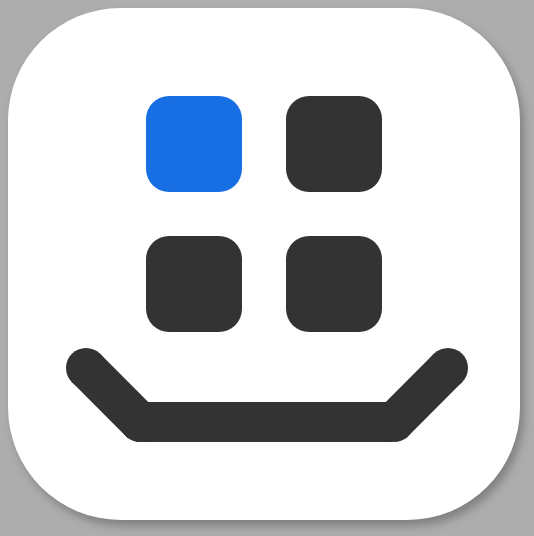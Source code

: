 <mxfile version="24.7.8">
  <diagram name="第 1 页" id="CJmL5hez0mPC_b1CsMEp">
    <mxGraphModel dx="1084" dy="814" grid="1" gridSize="8" guides="1" tooltips="1" connect="1" arrows="1" fold="1" page="1" pageScale="1" pageWidth="1600" pageHeight="900" background="#ADADAD" math="0" shadow="0">
      <root>
        <mxCell id="0" />
        <mxCell id="1" parent="0" />
        <mxCell id="tGFiMFnjKaar0Ib01qEg-76" value="" style="whiteSpace=wrap;html=1;aspect=fixed;rounded=1;fillColor=default;movable=1;resizable=1;rotatable=1;deletable=1;editable=1;locked=0;connectable=1;strokeColor=none;gradientColor=none;gradientDirection=east;arcSize=22;glass=0;shadow=1;" parent="1" vertex="1">
          <mxGeometry x="32" y="32" width="256" height="256" as="geometry" />
        </mxCell>
        <mxCell id="tGFiMFnjKaar0Ib01qEg-85" value="" style="whiteSpace=wrap;html=1;aspect=fixed;rounded=1;fillStyle=auto;gradientColor=none;fillColor=#186fe3;strokeColor=none;arcSize=24;" parent="1" vertex="1">
          <mxGeometry x="101" y="76" width="48" height="48" as="geometry" />
        </mxCell>
        <mxCell id="tGFiMFnjKaar0Ib01qEg-86" value="" style="whiteSpace=wrap;html=1;aspect=fixed;rounded=1;fillStyle=auto;gradientColor=none;fillColor=#333333;strokeColor=none;arcSize=24;" parent="1" vertex="1">
          <mxGeometry x="171" y="76" width="48" height="48" as="geometry" />
        </mxCell>
        <mxCell id="tGFiMFnjKaar0Ib01qEg-87" value="" style="whiteSpace=wrap;html=1;aspect=fixed;rounded=1;fillStyle=auto;gradientColor=none;fillColor=#333333;strokeColor=none;arcSize=24;" parent="1" vertex="1">
          <mxGeometry x="101" y="146" width="48" height="48" as="geometry" />
        </mxCell>
        <mxCell id="tGFiMFnjKaar0Ib01qEg-88" value="" style="whiteSpace=wrap;html=1;aspect=fixed;rounded=1;fillStyle=auto;gradientColor=none;fillColor=#333333;strokeColor=none;arcSize=24;" parent="1" vertex="1">
          <mxGeometry x="171" y="146" width="48" height="48" as="geometry" />
        </mxCell>
        <mxCell id="tGFiMFnjKaar0Ib01qEg-101" value="" style="group" parent="1" vertex="1" connectable="0">
          <mxGeometry x="61" y="202" width="201" height="47" as="geometry" />
        </mxCell>
        <mxCell id="tGFiMFnjKaar0Ib01qEg-78" value="" style="rounded=0;whiteSpace=wrap;html=1;fillColor=#333333;strokeColor=none;" parent="tGFiMFnjKaar0Ib01qEg-101" vertex="1">
          <mxGeometry x="35" y="27" width="128" height="20" as="geometry" />
        </mxCell>
        <mxCell id="tGFiMFnjKaar0Ib01qEg-94" value="" style="ellipse;whiteSpace=wrap;html=1;aspect=fixed;fillColor=#333333;strokeColor=none;" parent="tGFiMFnjKaar0Ib01qEg-101" vertex="1">
          <mxGeometry x="154" y="27" width="20" height="20" as="geometry" />
        </mxCell>
        <mxCell id="tGFiMFnjKaar0Ib01qEg-95" value="" style="rounded=0;whiteSpace=wrap;html=1;rotation=45;flipH=0;flipV=1;fillColor=#333333;strokeColor=none;" parent="tGFiMFnjKaar0Ib01qEg-101" vertex="1">
          <mxGeometry x="167" y="4" width="20" height="40" as="geometry" />
        </mxCell>
        <mxCell id="tGFiMFnjKaar0Ib01qEg-96" value="" style="ellipse;whiteSpace=wrap;html=1;aspect=fixed;fillColor=#333333;strokeColor=none;" parent="tGFiMFnjKaar0Ib01qEg-101" vertex="1">
          <mxGeometry x="181" width="20" height="20" as="geometry" />
        </mxCell>
        <mxCell id="tGFiMFnjKaar0Ib01qEg-100" value="" style="group;direction=south;flipH=1;" parent="tGFiMFnjKaar0Ib01qEg-101" vertex="1" connectable="0">
          <mxGeometry width="47" height="47" as="geometry" />
        </mxCell>
        <mxCell id="tGFiMFnjKaar0Ib01qEg-97" value="" style="ellipse;whiteSpace=wrap;html=1;aspect=fixed;fillColor=#333333;strokeColor=none;" parent="tGFiMFnjKaar0Ib01qEg-100" vertex="1">
          <mxGeometry x="27" y="27" width="20" height="20" as="geometry" />
        </mxCell>
        <mxCell id="tGFiMFnjKaar0Ib01qEg-98" value="" style="rounded=0;whiteSpace=wrap;html=1;rotation=45;flipH=1;flipV=0;fillColor=#333333;strokeColor=none;direction=south;" parent="tGFiMFnjKaar0Ib01qEg-100" vertex="1">
          <mxGeometry x="4" y="14" width="40" height="20" as="geometry" />
        </mxCell>
        <mxCell id="tGFiMFnjKaar0Ib01qEg-99" value="" style="ellipse;whiteSpace=wrap;html=1;aspect=fixed;fillColor=#333333;strokeColor=none;" parent="tGFiMFnjKaar0Ib01qEg-100" vertex="1">
          <mxGeometry width="20" height="20" as="geometry" />
        </mxCell>
      </root>
    </mxGraphModel>
  </diagram>
</mxfile>
